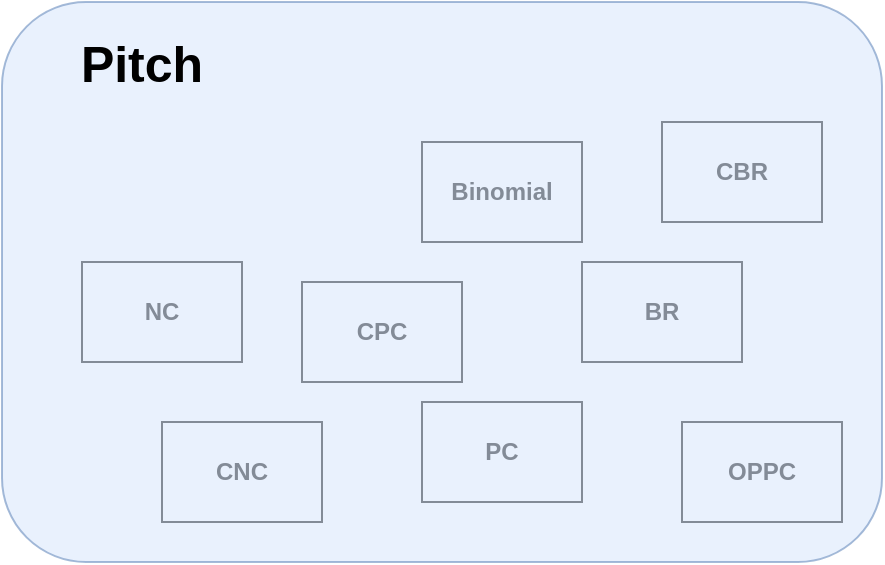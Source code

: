 <mxfile version="14.1.8" type="device"><diagram id="NsbdOVQ8oImrGwgCjOa2" name="Page-1"><mxGraphModel dx="1422" dy="767" grid="1" gridSize="10" guides="1" tooltips="1" connect="1" arrows="1" fold="1" page="1" pageScale="1" pageWidth="850" pageHeight="1100" math="0" shadow="0"><root><mxCell id="0"/><mxCell id="1" parent="0"/><mxCell id="eTh9kcnNgjJD-hhMWWfk-1" value="&lt;b&gt;NC&lt;/b&gt;" style="rounded=0;whiteSpace=wrap;html=1;" parent="1" vertex="1"><mxGeometry x="160" y="330" width="80" height="50" as="geometry"/></mxCell><mxCell id="eTh9kcnNgjJD-hhMWWfk-2" value="&lt;b&gt;CNC&lt;/b&gt;" style="rounded=0;whiteSpace=wrap;html=1;" parent="1" vertex="1"><mxGeometry x="200" y="410" width="80" height="50" as="geometry"/></mxCell><mxCell id="eTh9kcnNgjJD-hhMWWfk-3" value="&lt;b&gt;PC&lt;/b&gt;" style="rounded=0;whiteSpace=wrap;html=1;" parent="1" vertex="1"><mxGeometry x="330" y="400" width="80" height="50" as="geometry"/></mxCell><mxCell id="eTh9kcnNgjJD-hhMWWfk-4" value="&lt;b&gt;CPC&lt;/b&gt;" style="rounded=0;whiteSpace=wrap;html=1;" parent="1" vertex="1"><mxGeometry x="270" y="340" width="80" height="50" as="geometry"/></mxCell><mxCell id="eTh9kcnNgjJD-hhMWWfk-5" value="&lt;b&gt;Binomial&lt;/b&gt;" style="rounded=0;whiteSpace=wrap;html=1;" parent="1" vertex="1"><mxGeometry x="330" y="270" width="80" height="50" as="geometry"/></mxCell><mxCell id="eTh9kcnNgjJD-hhMWWfk-6" value="&lt;b&gt;BR&lt;/b&gt;" style="rounded=0;whiteSpace=wrap;html=1;" parent="1" vertex="1"><mxGeometry x="410" y="330" width="80" height="50" as="geometry"/></mxCell><mxCell id="eTh9kcnNgjJD-hhMWWfk-7" value="&lt;b&gt;CBR&lt;/b&gt;" style="rounded=0;whiteSpace=wrap;html=1;" parent="1" vertex="1"><mxGeometry x="450" y="260" width="80" height="50" as="geometry"/></mxCell><mxCell id="PXsUAUA8lQK_5x1P7He--7" value="&lt;b&gt;OPPC&lt;/b&gt;" style="rounded=0;whiteSpace=wrap;html=1;" parent="1" vertex="1"><mxGeometry x="460" y="410" width="80" height="50" as="geometry"/></mxCell><mxCell id="9oOA53PdgRrBrSnhNChk-1" value="" style="rounded=1;whiteSpace=wrap;html=1;fillColor=#dae8fc;strokeColor=#6c8ebf;opacity=60;" vertex="1" parent="1"><mxGeometry x="120" y="200" width="440" height="280" as="geometry"/></mxCell><mxCell id="9oOA53PdgRrBrSnhNChk-2" value="&lt;font style=&quot;font-size: 25px&quot;&gt;&lt;b&gt;Pitch&lt;/b&gt;&lt;/font&gt;" style="text;html=1;strokeColor=none;fillColor=none;align=center;verticalAlign=middle;whiteSpace=wrap;rounded=0;opacity=60;" vertex="1" parent="1"><mxGeometry x="170" y="220" width="40" height="20" as="geometry"/></mxCell></root></mxGraphModel></diagram></mxfile>